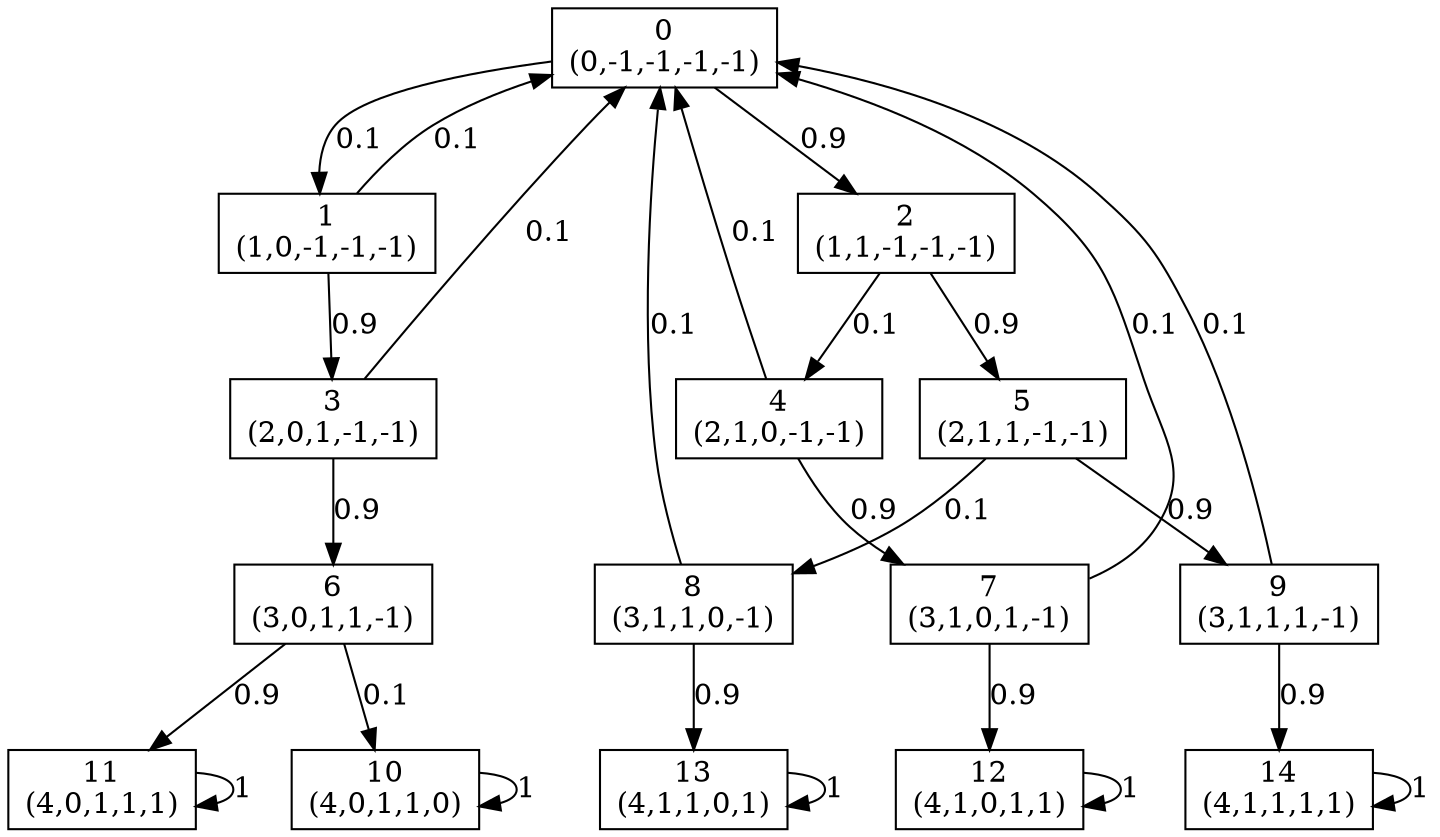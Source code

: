 digraph P {
node [shape=box];
0 -> 1 [ label="0.1" ];
0 -> 2 [ label="0.9" ];
1 -> 0 [ label="0.1" ];
1 -> 3 [ label="0.9" ];
2 -> 4 [ label="0.1" ];
2 -> 5 [ label="0.9" ];
3 -> 0 [ label="0.1" ];
3 -> 6 [ label="0.9" ];
4 -> 0 [ label="0.1" ];
4 -> 7 [ label="0.9" ];
5 -> 8 [ label="0.1" ];
5 -> 9 [ label="0.9" ];
6 -> 10 [ label="0.1" ];
6 -> 11 [ label="0.9" ];
7 -> 0 [ label="0.1" ];
7 -> 12 [ label="0.9" ];
8 -> 0 [ label="0.1" ];
8 -> 13 [ label="0.9" ];
9 -> 0 [ label="0.1" ];
9 -> 14 [ label="0.9" ];
10 -> 10 [ label="1" ];
11 -> 11 [ label="1" ];
12 -> 12 [ label="1" ];
13 -> 13 [ label="1" ];
14 -> 14 [ label="1" ];
0 [label="0\n(0,-1,-1,-1,-1)"];
1 [label="1\n(1,0,-1,-1,-1)"];
2 [label="2\n(1,1,-1,-1,-1)"];
3 [label="3\n(2,0,1,-1,-1)"];
4 [label="4\n(2,1,0,-1,-1)"];
5 [label="5\n(2,1,1,-1,-1)"];
6 [label="6\n(3,0,1,1,-1)"];
7 [label="7\n(3,1,0,1,-1)"];
8 [label="8\n(3,1,1,0,-1)"];
9 [label="9\n(3,1,1,1,-1)"];
10 [label="10\n(4,0,1,1,0)"];
11 [label="11\n(4,0,1,1,1)"];
12 [label="12\n(4,1,0,1,1)"];
13 [label="13\n(4,1,1,0,1)"];
14 [label="14\n(4,1,1,1,1)"];
}
